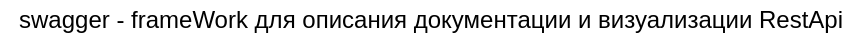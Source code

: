 <mxfile version="13.7.3" type="device"><diagram id="C0SLp1-Ot98nmbYjIeOZ" name="Global Obj"><mxGraphModel dx="1024" dy="592" grid="1" gridSize="10" guides="1" tooltips="1" connect="1" arrows="1" fold="1" page="1" pageScale="1" pageWidth="827" pageHeight="1169" math="0" shadow="0"><root><mxCell id="0"/><mxCell id="1" parent="0"/><mxCell id="eWhOYAQsaQxQDwIEIxnz-1" value="swagger - frameWork для описания документации и визуализации RestApi&lt;br&gt;" style="text;html=1;align=center;verticalAlign=middle;resizable=0;points=[];autosize=1;" vertex="1" parent="1"><mxGeometry x="40" y="40" width="430" height="20" as="geometry"/></mxCell></root></mxGraphModel></diagram></mxfile>